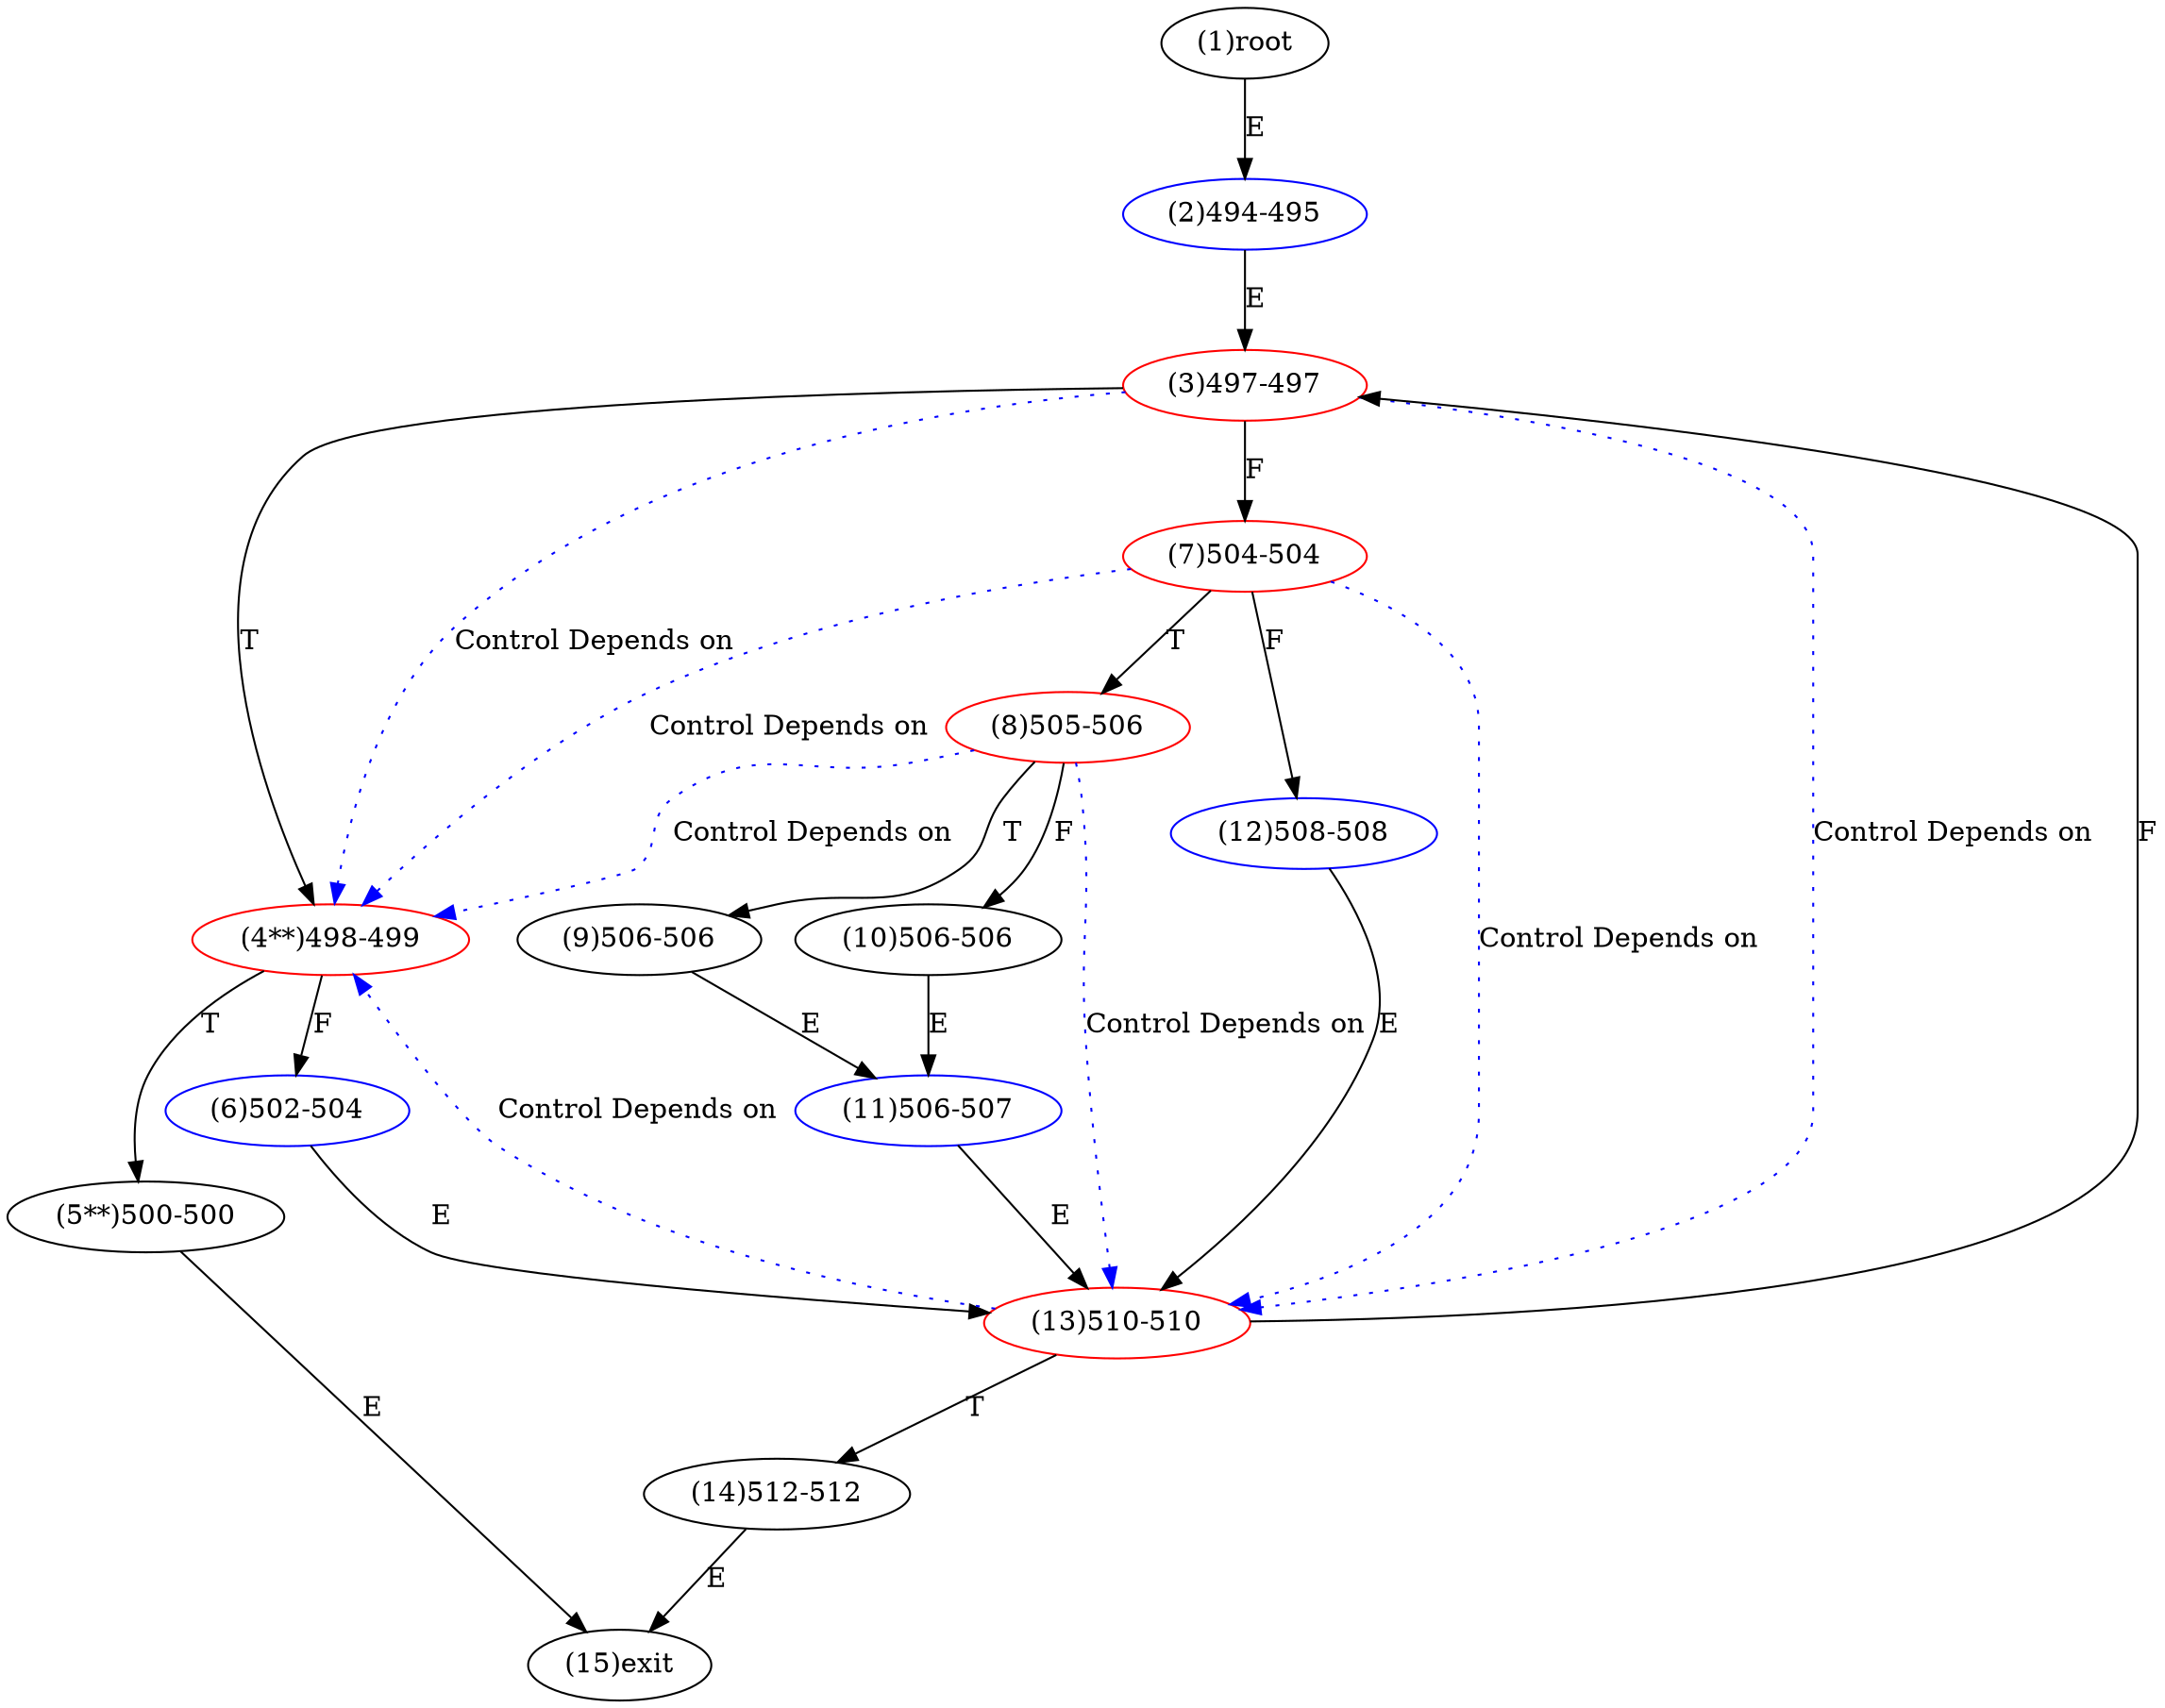 digraph "" { 
1[ label="(1)root"];
2[ label="(2)494-495",color=blue];
3[ label="(3)497-497",color=red];
4[ label="(4**)498-499",color=red];
5[ label="(5**)500-500"];
6[ label="(6)502-504",color=blue];
7[ label="(7)504-504",color=red];
8[ label="(8)505-506",color=red];
9[ label="(9)506-506"];
10[ label="(10)506-506"];
11[ label="(11)506-507",color=blue];
12[ label="(12)508-508",color=blue];
13[ label="(13)510-510",color=red];
14[ label="(14)512-512"];
15[ label="(15)exit"];
1->2[ label="E"];
2->3[ label="E"];
3->7[ label="F"];
3->4[ label="T"];
4->6[ label="F"];
4->5[ label="T"];
5->15[ label="E"];
6->13[ label="E"];
7->12[ label="F"];
7->8[ label="T"];
8->10[ label="F"];
8->9[ label="T"];
9->11[ label="E"];
10->11[ label="E"];
11->13[ label="E"];
12->13[ label="E"];
13->3[ label="F"];
13->14[ label="T"];
14->15[ label="E"];
3->4[ color="blue" label="Control Depends on" style = dotted ];
3->13[ color="blue" label="Control Depends on" style = dotted ];
7->4[ color="blue" label="Control Depends on" style = dotted ];
7->13[ color="blue" label="Control Depends on" style = dotted ];
8->13[ color="blue" label="Control Depends on" style = dotted ];
8->4[ color="blue" label="Control Depends on" style = dotted ];
13->4[ color="blue" label="Control Depends on" style = dotted ];
}